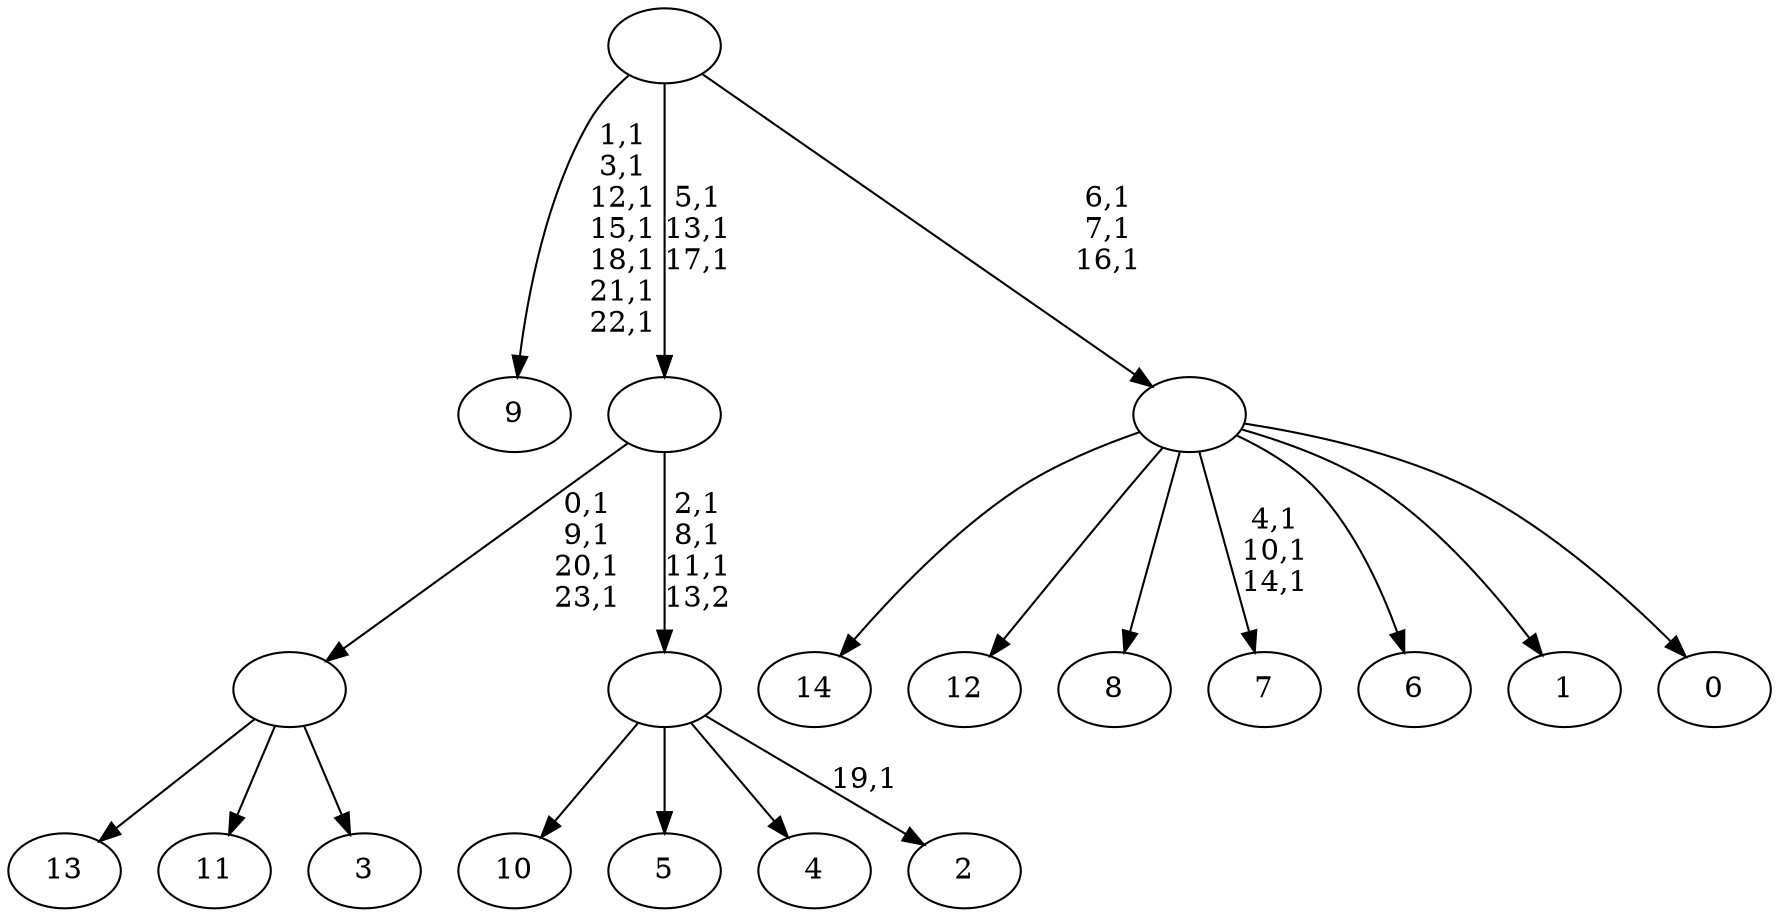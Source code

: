 digraph T {
	39 [label="14"]
	38 [label="13"]
	37 [label="12"]
	36 [label="11"]
	35 [label="10"]
	34 [label="9"]
	26 [label="8"]
	25 [label="7"]
	21 [label="6"]
	20 [label="5"]
	19 [label="4"]
	18 [label="3"]
	17 [label=""]
	13 [label="2"]
	11 [label=""]
	8 [label=""]
	5 [label="1"]
	4 [label="0"]
	3 [label=""]
	0 [label=""]
	17 -> 38 [label=""]
	17 -> 36 [label=""]
	17 -> 18 [label=""]
	11 -> 13 [label="19,1"]
	11 -> 35 [label=""]
	11 -> 20 [label=""]
	11 -> 19 [label=""]
	8 -> 11 [label="2,1\n8,1\n11,1\n13,2"]
	8 -> 17 [label="0,1\n9,1\n20,1\n23,1"]
	3 -> 25 [label="4,1\n10,1\n14,1"]
	3 -> 39 [label=""]
	3 -> 37 [label=""]
	3 -> 26 [label=""]
	3 -> 21 [label=""]
	3 -> 5 [label=""]
	3 -> 4 [label=""]
	0 -> 3 [label="6,1\n7,1\n16,1"]
	0 -> 8 [label="5,1\n13,1\n17,1"]
	0 -> 34 [label="1,1\n3,1\n12,1\n15,1\n18,1\n21,1\n22,1"]
}
